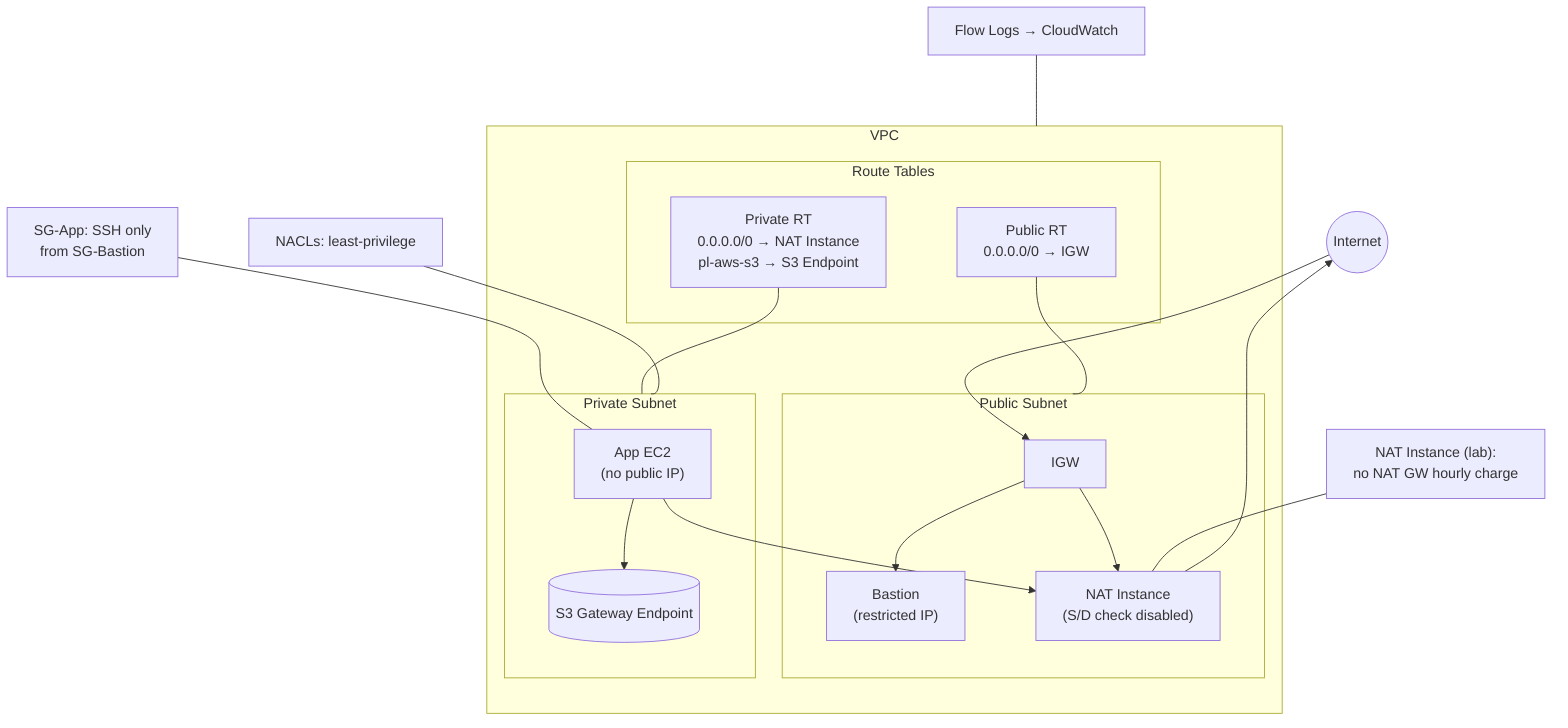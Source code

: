 %%{init: { "flowchart": { "htmlLabels": true, "rankSpacing": 80, "nodeSpacing": 80 } }}%%
flowchart TB

Internet((Internet))

subgraph VPC_A["VPC"]
direction TB

  %% Public subnet (row 1)
  subgraph Public_A["Public Subnet"]
  direction LR
    IGW_A[IGW]
    Bastion_A["Bastion<br/>(restricted IP)"]
    NATI["NAT Instance<br/>(S/D check disabled)"]
  end

  %% Private subnet (row 2)
  subgraph Private_A["Private Subnet"]
  direction LR
    App_A["App EC2<br/>(no public IP)"]
    S3_EP[(S3 Gateway Endpoint)]
  end

  %% Route tables (row 3)
  subgraph RT_A["Route Tables"]
  direction LR
    RTpub_A[Public RT<br/>0.0.0.0/0 → IGW]
    RTprv_A[Private RT<br/>0.0.0.0/0 → NAT Instance<br/>pl-aws-s3 → S3 Endpoint]
  end
end

%% Controls & Observability (row 4)
FlowLogs_A[Flow Logs → CloudWatch]
SG_App_A["SG-App: SSH only<br/>from SG-Bastion"]
NACL_A[NACLs: least-privilege]
Cost_A["NAT Instance (lab):<br/>no NAT GW hourly charge"]

%% Wiring
Internet --> IGW_A
IGW_A --> Bastion_A
IGW_A --> NATI
App_A --> NATI --> Internet
App_A --> S3_EP
RTpub_A --- Public_A
RTprv_A --- Private_A
FlowLogs_A --- VPC_A
SG_App_A --- App_A
NACL_A --- Private_A
Cost_A --- NATI